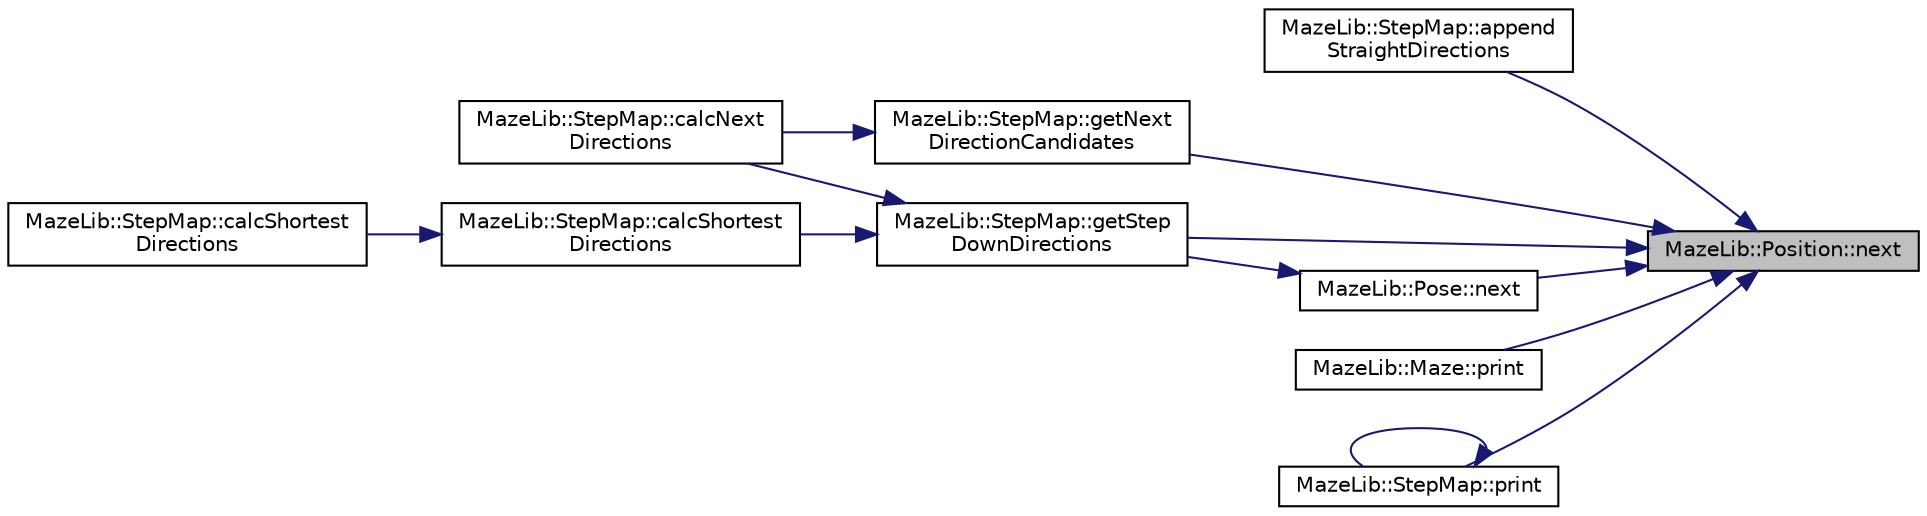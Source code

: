 digraph "MazeLib::Position::next"
{
 // LATEX_PDF_SIZE
  edge [fontname="Helvetica",fontsize="10",labelfontname="Helvetica",labelfontsize="10"];
  node [fontname="Helvetica",fontsize="10",shape=record];
  rankdir="RL";
  Node1 [label="MazeLib::Position::next",height=0.2,width=0.4,color="black", fillcolor="grey75", style="filled", fontcolor="black",tooltip="自分の引数方向に隣接した区画の Position を返す"];
  Node1 -> Node2 [dir="back",color="midnightblue",fontsize="10",style="solid",fontname="Helvetica"];
  Node2 [label="MazeLib::StepMap::append\lStraightDirections",height=0.2,width=0.4,color="black", fillcolor="white", style="filled",URL="$d9/da9/classMazeLib_1_1StepMap.html#a8f31c46ec39b2b24b765541f159670cf",tooltip="ゴール区画内を行けるところまで直進させる方向列を追加する関数"];
  Node1 -> Node3 [dir="back",color="midnightblue",fontsize="10",style="solid",fontname="Helvetica"];
  Node3 [label="MazeLib::StepMap::getNext\lDirectionCandidates",height=0.2,width=0.4,color="black", fillcolor="white", style="filled",URL="$d9/da9/classMazeLib_1_1StepMap.html#ac277a78faec8d3d924dabcaa7a7b69ed",tooltip="引数区画の周囲の未知壁の確認優先順位を生成する関数"];
  Node3 -> Node4 [dir="back",color="midnightblue",fontsize="10",style="solid",fontname="Helvetica"];
  Node4 [label="MazeLib::StepMap::calcNext\lDirections",height=0.2,width=0.4,color="black", fillcolor="white", style="filled",URL="$d9/da9/classMazeLib_1_1StepMap.html#adacb549c46e7464ddc9a69add9e16443",tooltip="ステップマップから次に行くべき方向を計算する関数"];
  Node1 -> Node5 [dir="back",color="midnightblue",fontsize="10",style="solid",fontname="Helvetica"];
  Node5 [label="MazeLib::StepMap::getStep\lDownDirections",height=0.2,width=0.4,color="black", fillcolor="white", style="filled",URL="$d9/da9/classMazeLib_1_1StepMap.html#af11d7b324e1cd98760f6a5fc3efa7a2a",tooltip="ステップマップにより次に行くべき方向列を生成する"];
  Node5 -> Node4 [dir="back",color="midnightblue",fontsize="10",style="solid",fontname="Helvetica"];
  Node5 -> Node6 [dir="back",color="midnightblue",fontsize="10",style="solid",fontname="Helvetica"];
  Node6 [label="MazeLib::StepMap::calcShortest\lDirections",height=0.2,width=0.4,color="black", fillcolor="white", style="filled",URL="$d9/da9/classMazeLib_1_1StepMap.html#a97a7b2d52b74a8fe1f2253fcc1398614",tooltip="与えられた区画間の最短経路を導出する関数"];
  Node6 -> Node7 [dir="back",color="midnightblue",fontsize="10",style="solid",fontname="Helvetica"];
  Node7 [label="MazeLib::StepMap::calcShortest\lDirections",height=0.2,width=0.4,color="black", fillcolor="white", style="filled",URL="$d9/da9/classMazeLib_1_1StepMap.html#a2a8c7e032f24e587b4736cfc6122cb03",tooltip="スタートからゴールまでの最短経路を導出する関数"];
  Node1 -> Node8 [dir="back",color="midnightblue",fontsize="10",style="solid",fontname="Helvetica"];
  Node8 [label="MazeLib::Pose::next",height=0.2,width=0.4,color="black", fillcolor="white", style="filled",URL="$df/ddb/structMazeLib_1_1Pose.html#ae858274f0f1f5e3be99cf41563ed0798",tooltip="隣接姿勢の取得"];
  Node8 -> Node5 [dir="back",color="midnightblue",fontsize="10",style="solid",fontname="Helvetica"];
  Node1 -> Node9 [dir="back",color="midnightblue",fontsize="10",style="solid",fontname="Helvetica"];
  Node9 [label="MazeLib::Maze::print",height=0.2,width=0.4,color="black", fillcolor="white", style="filled",URL="$d8/d25/classMazeLib_1_1Maze.html#a542984879d879110311dd9dfa524c09a",tooltip="パス付きの迷路の表示"];
  Node1 -> Node10 [dir="back",color="midnightblue",fontsize="10",style="solid",fontname="Helvetica"];
  Node10 [label="MazeLib::StepMap::print",height=0.2,width=0.4,color="black", fillcolor="white", style="filled",URL="$d9/da9/classMazeLib_1_1StepMap.html#a1170bcf45c4a2e259f0fbe8628b18df8",tooltip="ステップの表示"];
  Node10 -> Node10 [dir="back",color="midnightblue",fontsize="10",style="solid",fontname="Helvetica"];
}
